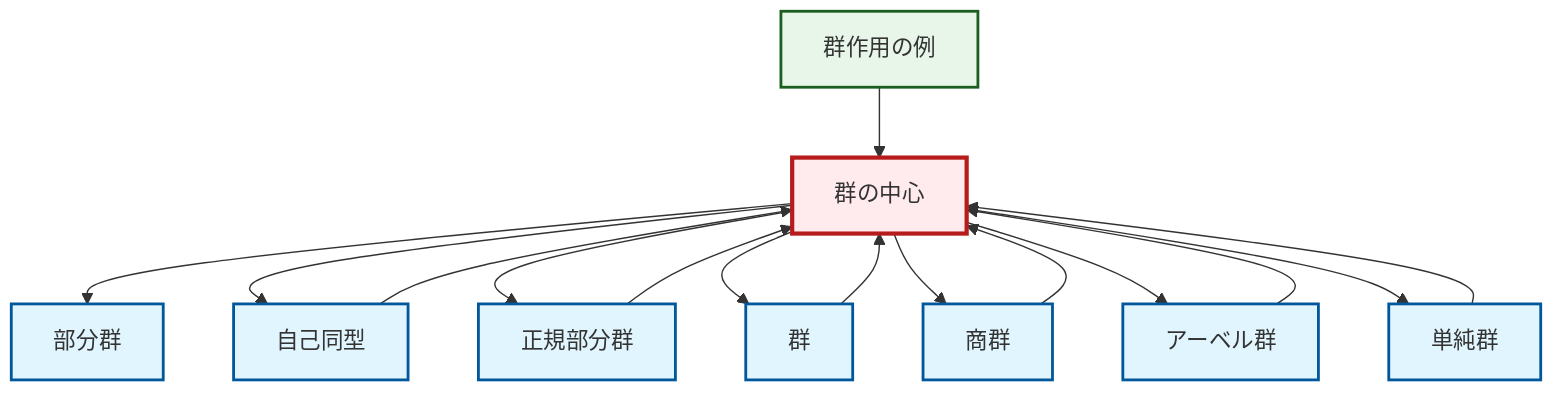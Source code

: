 graph TD
    classDef definition fill:#e1f5fe,stroke:#01579b,stroke-width:2px
    classDef theorem fill:#f3e5f5,stroke:#4a148c,stroke-width:2px
    classDef axiom fill:#fff3e0,stroke:#e65100,stroke-width:2px
    classDef example fill:#e8f5e9,stroke:#1b5e20,stroke-width:2px
    classDef current fill:#ffebee,stroke:#b71c1c,stroke-width:3px
    def-center-of-group["群の中心"]:::definition
    def-group["群"]:::definition
    def-quotient-group["商群"]:::definition
    def-abelian-group["アーベル群"]:::definition
    ex-group-action-examples["群作用の例"]:::example
    def-simple-group["単純群"]:::definition
    def-automorphism["自己同型"]:::definition
    def-normal-subgroup["正規部分群"]:::definition
    def-subgroup["部分群"]:::definition
    def-automorphism --> def-center-of-group
    def-center-of-group --> def-subgroup
    def-abelian-group --> def-center-of-group
    def-center-of-group --> def-automorphism
    def-center-of-group --> def-normal-subgroup
    def-center-of-group --> def-group
    ex-group-action-examples --> def-center-of-group
    def-center-of-group --> def-quotient-group
    def-normal-subgroup --> def-center-of-group
    def-center-of-group --> def-abelian-group
    def-quotient-group --> def-center-of-group
    def-simple-group --> def-center-of-group
    def-group --> def-center-of-group
    def-center-of-group --> def-simple-group
    class def-center-of-group current